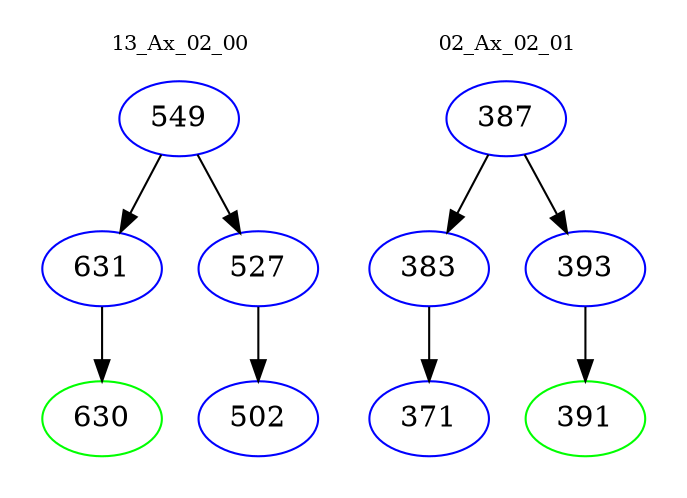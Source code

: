digraph{
subgraph cluster_0 {
color = white
label = "13_Ax_02_00";
fontsize=10;
T0_549 [label="549", color="blue"]
T0_549 -> T0_631 [color="black"]
T0_631 [label="631", color="blue"]
T0_631 -> T0_630 [color="black"]
T0_630 [label="630", color="green"]
T0_549 -> T0_527 [color="black"]
T0_527 [label="527", color="blue"]
T0_527 -> T0_502 [color="black"]
T0_502 [label="502", color="blue"]
}
subgraph cluster_1 {
color = white
label = "02_Ax_02_01";
fontsize=10;
T1_387 [label="387", color="blue"]
T1_387 -> T1_383 [color="black"]
T1_383 [label="383", color="blue"]
T1_383 -> T1_371 [color="black"]
T1_371 [label="371", color="blue"]
T1_387 -> T1_393 [color="black"]
T1_393 [label="393", color="blue"]
T1_393 -> T1_391 [color="black"]
T1_391 [label="391", color="green"]
}
}
